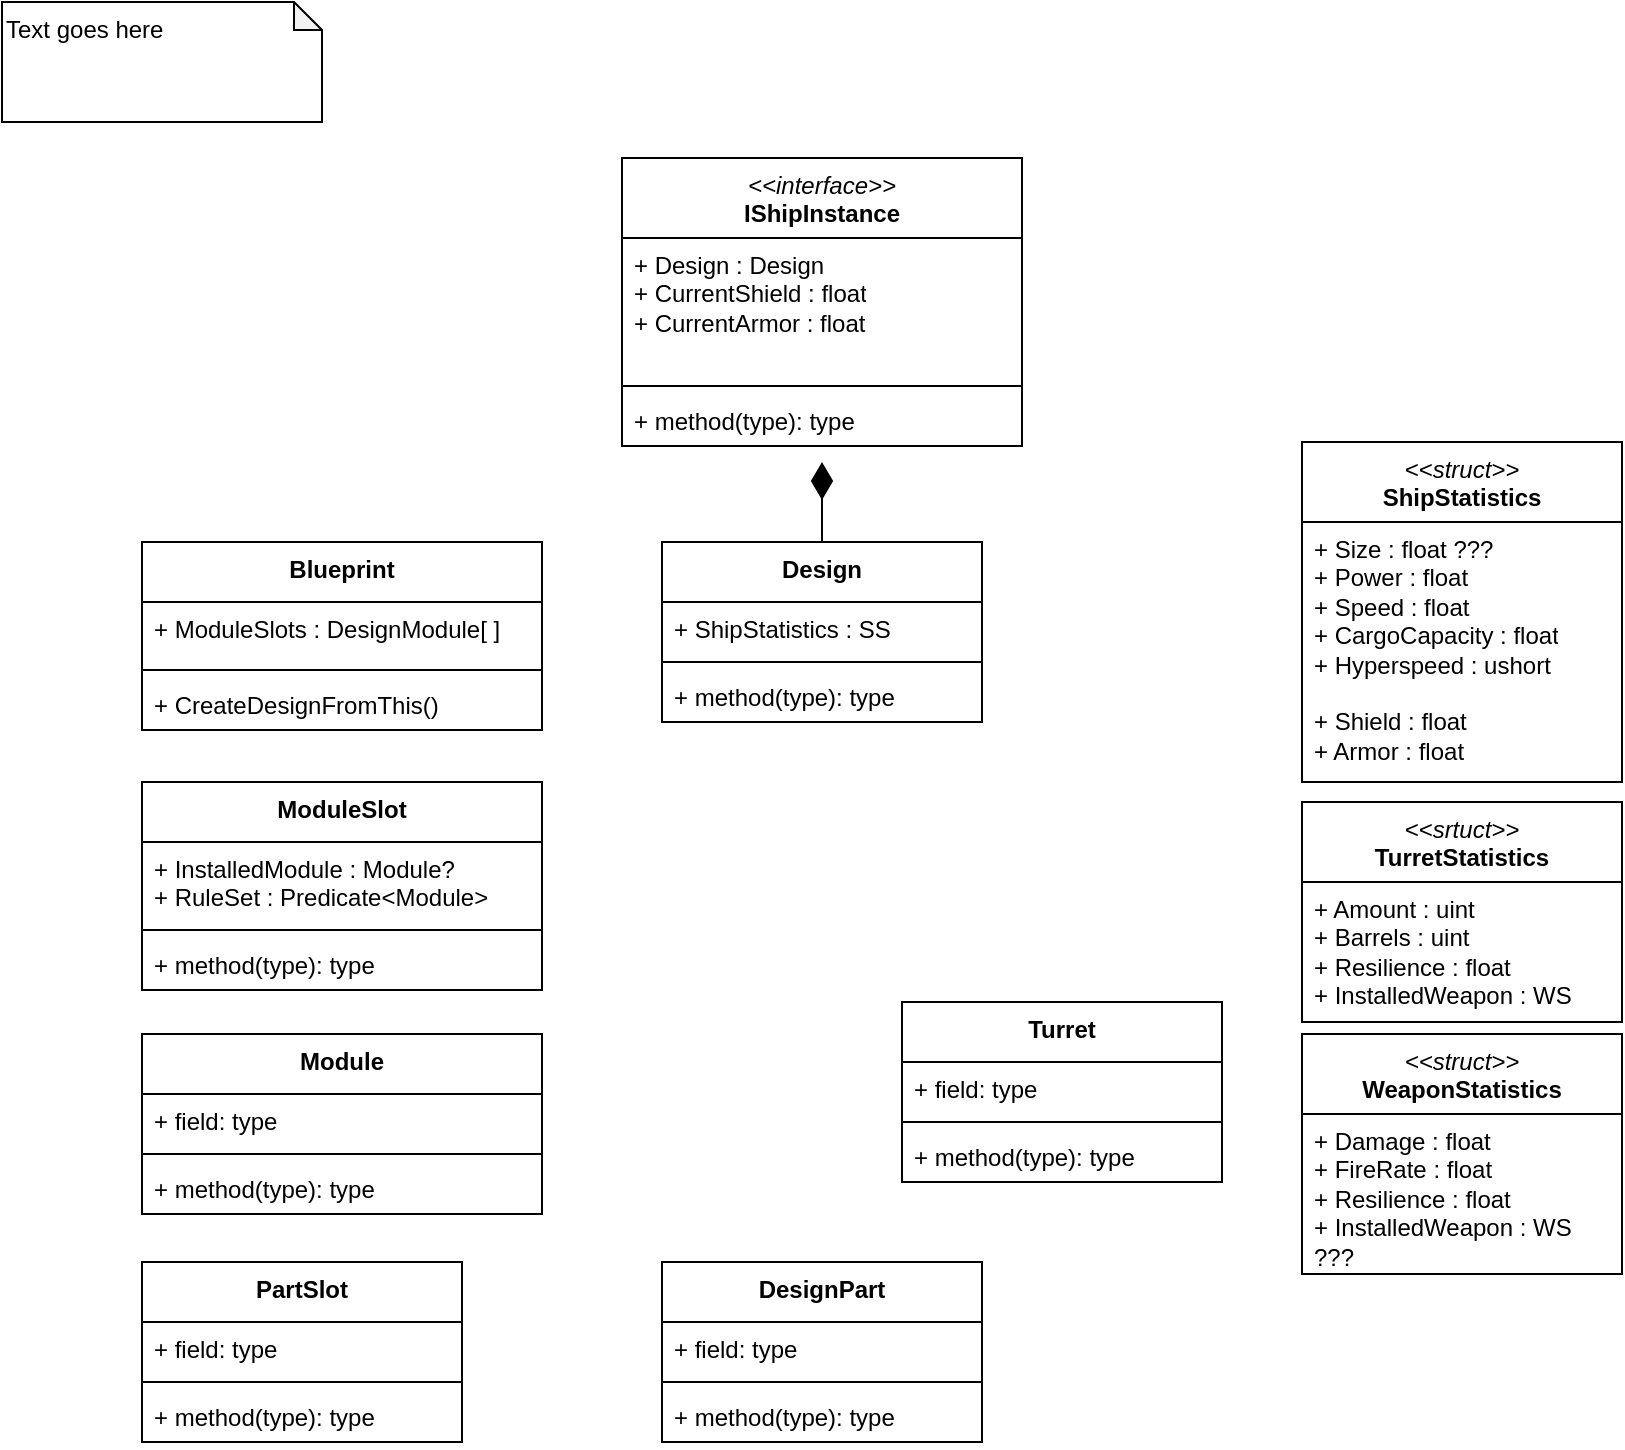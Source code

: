 <mxfile version="28.0.6">
  <diagram name="Ship" id="4XGalgaUki0WWX-APmtK">
    <mxGraphModel dx="1188" dy="708" grid="1" gridSize="10" guides="1" tooltips="1" connect="1" arrows="1" fold="1" page="1" pageScale="1" pageWidth="827" pageHeight="1169" math="0" shadow="0">
      <root>
        <mxCell id="0" />
        <mxCell id="1" parent="0" />
        <mxCell id="_HwJlLZRuKxdSKcJGYiC-1" value="Text goes here" style="shape=note;whiteSpace=wrap;html=1;backgroundOutline=1;darkOpacity=0.05;size=14;align=left;verticalAlign=top;" parent="1" vertex="1">
          <mxGeometry x="10" y="10" width="160" height="60" as="geometry" />
        </mxCell>
        <mxCell id="_HwJlLZRuKxdSKcJGYiC-2" value="&lt;div&gt;&lt;span style=&quot;font-weight: normal;&quot;&gt;&lt;i&gt;&amp;lt;&amp;lt;struct&amp;gt;&amp;gt;&lt;/i&gt;&lt;/span&gt;&lt;/div&gt;ShipStatistics" style="swimlane;fontStyle=1;align=center;verticalAlign=top;childLayout=stackLayout;horizontal=1;startSize=40;horizontalStack=0;resizeParent=1;resizeParentMax=0;resizeLast=0;collapsible=1;marginBottom=0;whiteSpace=wrap;html=1;labelBackgroundColor=none;" parent="1" vertex="1">
          <mxGeometry x="660" y="230" width="160" height="170" as="geometry" />
        </mxCell>
        <mxCell id="_HwJlLZRuKxdSKcJGYiC-3" value="&lt;div&gt;+ Size : float ???&lt;/div&gt;+ Power : float&lt;div&gt;+ Speed : float&lt;/div&gt;&lt;div&gt;+ CargoCapacity : float&lt;/div&gt;&lt;div&gt;+ Hyperspeed : ushort&lt;/div&gt;&lt;div&gt;&lt;br&gt;&lt;/div&gt;&lt;div&gt;+ Shield : float&lt;/div&gt;&lt;div&gt;+ Armor : float&lt;/div&gt;" style="text;strokeColor=none;fillColor=none;align=left;verticalAlign=top;spacingLeft=4;spacingRight=4;overflow=hidden;rotatable=0;points=[[0,0.5],[1,0.5]];portConstraint=eastwest;whiteSpace=wrap;html=1;labelBackgroundColor=none;" parent="_HwJlLZRuKxdSKcJGYiC-2" vertex="1">
          <mxGeometry y="40" width="160" height="130" as="geometry" />
        </mxCell>
        <mxCell id="_HwJlLZRuKxdSKcJGYiC-6" value="&lt;div&gt;&lt;span style=&quot;font-weight: normal;&quot;&gt;&lt;i&gt;&amp;lt;&amp;lt;interface&amp;gt;&amp;gt;&lt;/i&gt;&lt;/span&gt;&lt;/div&gt;IShipInstance" style="swimlane;fontStyle=1;align=center;verticalAlign=top;childLayout=stackLayout;horizontal=1;startSize=40;horizontalStack=0;resizeParent=1;resizeParentMax=0;resizeLast=0;collapsible=1;marginBottom=0;whiteSpace=wrap;html=1;labelBackgroundColor=none;" parent="1" vertex="1">
          <mxGeometry x="320" y="88" width="200" height="144" as="geometry" />
        </mxCell>
        <mxCell id="_HwJlLZRuKxdSKcJGYiC-7" value="+ Design : Design&lt;div&gt;+ CurrentShield : float&lt;/div&gt;&lt;div&gt;+ CurrentArmor : float&lt;/div&gt;&lt;div&gt;&lt;br&gt;&lt;/div&gt;" style="text;strokeColor=none;fillColor=none;align=left;verticalAlign=top;spacingLeft=4;spacingRight=4;overflow=hidden;rotatable=0;points=[[0,0.5],[1,0.5]];portConstraint=eastwest;whiteSpace=wrap;html=1;labelBackgroundColor=none;" parent="_HwJlLZRuKxdSKcJGYiC-6" vertex="1">
          <mxGeometry y="40" width="200" height="70" as="geometry" />
        </mxCell>
        <mxCell id="_HwJlLZRuKxdSKcJGYiC-8" value="" style="line;strokeWidth=1;fillColor=none;align=left;verticalAlign=middle;spacingTop=-1;spacingLeft=3;spacingRight=3;rotatable=0;labelPosition=right;points=[];portConstraint=eastwest;labelBackgroundColor=none;" parent="_HwJlLZRuKxdSKcJGYiC-6" vertex="1">
          <mxGeometry y="110" width="200" height="8" as="geometry" />
        </mxCell>
        <mxCell id="_HwJlLZRuKxdSKcJGYiC-9" value="+ method(type): type" style="text;strokeColor=none;fillColor=none;align=left;verticalAlign=top;spacingLeft=4;spacingRight=4;overflow=hidden;rotatable=0;points=[[0,0.5],[1,0.5]];portConstraint=eastwest;whiteSpace=wrap;html=1;labelBackgroundColor=none;" parent="_HwJlLZRuKxdSKcJGYiC-6" vertex="1">
          <mxGeometry y="118" width="200" height="26" as="geometry" />
        </mxCell>
        <mxCell id="BRI1bswwLX1v0UAcm1Bf-5" value="&lt;div&gt;&lt;span style=&quot;background-color: initial;&quot;&gt;Design&lt;/span&gt;&lt;br&gt;&lt;/div&gt;" style="swimlane;fontStyle=1;align=center;verticalAlign=top;childLayout=stackLayout;horizontal=1;startSize=30;horizontalStack=0;resizeParent=1;resizeParentMax=0;resizeLast=0;collapsible=1;marginBottom=0;whiteSpace=wrap;html=1;labelBackgroundColor=none;" parent="1" vertex="1">
          <mxGeometry x="340" y="280" width="160" height="90" as="geometry" />
        </mxCell>
        <mxCell id="BRI1bswwLX1v0UAcm1Bf-6" value="+ ShipStatistics : SS" style="text;strokeColor=none;fillColor=none;align=left;verticalAlign=top;spacingLeft=4;spacingRight=4;overflow=hidden;rotatable=0;points=[[0,0.5],[1,0.5]];portConstraint=eastwest;whiteSpace=wrap;html=1;labelBackgroundColor=none;" parent="BRI1bswwLX1v0UAcm1Bf-5" vertex="1">
          <mxGeometry y="30" width="160" height="26" as="geometry" />
        </mxCell>
        <mxCell id="BRI1bswwLX1v0UAcm1Bf-7" value="" style="line;strokeWidth=1;fillColor=none;align=left;verticalAlign=middle;spacingTop=-1;spacingLeft=3;spacingRight=3;rotatable=0;labelPosition=right;points=[];portConstraint=eastwest;labelBackgroundColor=none;" parent="BRI1bswwLX1v0UAcm1Bf-5" vertex="1">
          <mxGeometry y="56" width="160" height="8" as="geometry" />
        </mxCell>
        <mxCell id="BRI1bswwLX1v0UAcm1Bf-8" value="+ method(type): type" style="text;strokeColor=none;fillColor=none;align=left;verticalAlign=top;spacingLeft=4;spacingRight=4;overflow=hidden;rotatable=0;points=[[0,0.5],[1,0.5]];portConstraint=eastwest;whiteSpace=wrap;html=1;labelBackgroundColor=none;" parent="BRI1bswwLX1v0UAcm1Bf-5" vertex="1">
          <mxGeometry y="64" width="160" height="26" as="geometry" />
        </mxCell>
        <mxCell id="BRI1bswwLX1v0UAcm1Bf-9" value="&lt;div&gt;&lt;span style=&quot;background-color: initial;&quot;&gt;Blueprint&lt;/span&gt;&lt;br&gt;&lt;/div&gt;" style="swimlane;fontStyle=1;align=center;verticalAlign=top;childLayout=stackLayout;horizontal=1;startSize=30;horizontalStack=0;resizeParent=1;resizeParentMax=0;resizeLast=0;collapsible=1;marginBottom=0;whiteSpace=wrap;html=1;labelBackgroundColor=none;" parent="1" vertex="1">
          <mxGeometry x="80" y="280" width="200" height="94" as="geometry" />
        </mxCell>
        <mxCell id="BRI1bswwLX1v0UAcm1Bf-10" value="+ ModuleSlots : DesignModule[ ]" style="text;strokeColor=none;fillColor=none;align=left;verticalAlign=top;spacingLeft=4;spacingRight=4;overflow=hidden;rotatable=0;points=[[0,0.5],[1,0.5]];portConstraint=eastwest;whiteSpace=wrap;html=1;labelBackgroundColor=none;" parent="BRI1bswwLX1v0UAcm1Bf-9" vertex="1">
          <mxGeometry y="30" width="200" height="30" as="geometry" />
        </mxCell>
        <mxCell id="BRI1bswwLX1v0UAcm1Bf-11" value="" style="line;strokeWidth=1;fillColor=none;align=left;verticalAlign=middle;spacingTop=-1;spacingLeft=3;spacingRight=3;rotatable=0;labelPosition=right;points=[];portConstraint=eastwest;labelBackgroundColor=none;" parent="BRI1bswwLX1v0UAcm1Bf-9" vertex="1">
          <mxGeometry y="60" width="200" height="8" as="geometry" />
        </mxCell>
        <mxCell id="BRI1bswwLX1v0UAcm1Bf-12" value="+ CreateDesignFromThis()" style="text;strokeColor=none;fillColor=none;align=left;verticalAlign=top;spacingLeft=4;spacingRight=4;overflow=hidden;rotatable=0;points=[[0,0.5],[1,0.5]];portConstraint=eastwest;whiteSpace=wrap;html=1;labelBackgroundColor=none;" parent="BRI1bswwLX1v0UAcm1Bf-9" vertex="1">
          <mxGeometry y="68" width="200" height="26" as="geometry" />
        </mxCell>
        <mxCell id="BRI1bswwLX1v0UAcm1Bf-14" value="&lt;div&gt;&lt;span style=&quot;font-weight: normal;&quot;&gt;&lt;i&gt;&amp;lt;&amp;lt;srtuct&amp;gt;&amp;gt;&lt;/i&gt;&lt;/span&gt;&lt;/div&gt;TurretStatistics" style="swimlane;fontStyle=1;align=center;verticalAlign=top;childLayout=stackLayout;horizontal=1;startSize=40;horizontalStack=0;resizeParent=1;resizeParentMax=0;resizeLast=0;collapsible=1;marginBottom=0;whiteSpace=wrap;html=1;labelBackgroundColor=none;" parent="1" vertex="1">
          <mxGeometry x="660" y="410" width="160" height="110" as="geometry" />
        </mxCell>
        <mxCell id="BRI1bswwLX1v0UAcm1Bf-15" value="+ Amount : uint&lt;div&gt;+ Barrels : uint&lt;/div&gt;&lt;div&gt;+ Resilience : float&lt;/div&gt;&lt;div&gt;+ InstalledWeapon : WS&lt;/div&gt;" style="text;strokeColor=none;fillColor=none;align=left;verticalAlign=top;spacingLeft=4;spacingRight=4;overflow=hidden;rotatable=0;points=[[0,0.5],[1,0.5]];portConstraint=eastwest;whiteSpace=wrap;html=1;labelBackgroundColor=none;" parent="BRI1bswwLX1v0UAcm1Bf-14" vertex="1">
          <mxGeometry y="40" width="160" height="70" as="geometry" />
        </mxCell>
        <mxCell id="BRI1bswwLX1v0UAcm1Bf-18" value="&lt;div&gt;&lt;span style=&quot;font-weight: normal;&quot;&gt;&lt;i&gt;&amp;lt;&amp;lt;struct&amp;gt;&amp;gt;&lt;/i&gt;&lt;/span&gt;&lt;/div&gt;WeaponStatistics" style="swimlane;fontStyle=1;align=center;verticalAlign=top;childLayout=stackLayout;horizontal=1;startSize=40;horizontalStack=0;resizeParent=1;resizeParentMax=0;resizeLast=0;collapsible=1;marginBottom=0;whiteSpace=wrap;html=1;labelBackgroundColor=none;" parent="1" vertex="1">
          <mxGeometry x="660" y="526" width="160" height="120" as="geometry" />
        </mxCell>
        <mxCell id="BRI1bswwLX1v0UAcm1Bf-19" value="+ Damage : float&lt;div&gt;+ FireRate : float&lt;/div&gt;&lt;div&gt;+ Resilience : float&lt;/div&gt;&lt;div&gt;+ InstalledWeapon : WS ???&lt;/div&gt;" style="text;strokeColor=none;fillColor=none;align=left;verticalAlign=top;spacingLeft=4;spacingRight=4;overflow=hidden;rotatable=0;points=[[0,0.5],[1,0.5]];portConstraint=eastwest;whiteSpace=wrap;html=1;labelBackgroundColor=none;" parent="BRI1bswwLX1v0UAcm1Bf-18" vertex="1">
          <mxGeometry y="40" width="160" height="80" as="geometry" />
        </mxCell>
        <mxCell id="BRI1bswwLX1v0UAcm1Bf-23" value="&lt;div&gt;&lt;span style=&quot;background-color: initial;&quot;&gt;ModuleSlot&lt;/span&gt;&lt;br&gt;&lt;/div&gt;" style="swimlane;fontStyle=1;align=center;verticalAlign=top;childLayout=stackLayout;horizontal=1;startSize=30;horizontalStack=0;resizeParent=1;resizeParentMax=0;resizeLast=0;collapsible=1;marginBottom=0;whiteSpace=wrap;html=1;labelBackgroundColor=none;" parent="1" vertex="1">
          <mxGeometry x="80" y="400" width="200" height="104" as="geometry" />
        </mxCell>
        <mxCell id="BRI1bswwLX1v0UAcm1Bf-24" value="+ InstalledModule : Module?&lt;div&gt;+ RuleSet : Predicate&amp;lt;Module&amp;gt;&lt;/div&gt;" style="text;strokeColor=none;fillColor=none;align=left;verticalAlign=top;spacingLeft=4;spacingRight=4;overflow=hidden;rotatable=0;points=[[0,0.5],[1,0.5]];portConstraint=eastwest;whiteSpace=wrap;html=1;labelBackgroundColor=none;" parent="BRI1bswwLX1v0UAcm1Bf-23" vertex="1">
          <mxGeometry y="30" width="200" height="40" as="geometry" />
        </mxCell>
        <mxCell id="BRI1bswwLX1v0UAcm1Bf-25" value="" style="line;strokeWidth=1;fillColor=none;align=left;verticalAlign=middle;spacingTop=-1;spacingLeft=3;spacingRight=3;rotatable=0;labelPosition=right;points=[];portConstraint=eastwest;labelBackgroundColor=none;" parent="BRI1bswwLX1v0UAcm1Bf-23" vertex="1">
          <mxGeometry y="70" width="200" height="8" as="geometry" />
        </mxCell>
        <mxCell id="BRI1bswwLX1v0UAcm1Bf-26" value="+ method(type): type" style="text;strokeColor=none;fillColor=none;align=left;verticalAlign=top;spacingLeft=4;spacingRight=4;overflow=hidden;rotatable=0;points=[[0,0.5],[1,0.5]];portConstraint=eastwest;whiteSpace=wrap;html=1;labelBackgroundColor=none;" parent="BRI1bswwLX1v0UAcm1Bf-23" vertex="1">
          <mxGeometry y="78" width="200" height="26" as="geometry" />
        </mxCell>
        <mxCell id="BRI1bswwLX1v0UAcm1Bf-27" value="&lt;div&gt;&lt;span style=&quot;background-color: initial;&quot;&gt;Module&lt;/span&gt;&lt;br&gt;&lt;/div&gt;" style="swimlane;fontStyle=1;align=center;verticalAlign=top;childLayout=stackLayout;horizontal=1;startSize=30;horizontalStack=0;resizeParent=1;resizeParentMax=0;resizeLast=0;collapsible=1;marginBottom=0;whiteSpace=wrap;html=1;labelBackgroundColor=none;" parent="1" vertex="1">
          <mxGeometry x="80" y="526" width="200" height="90" as="geometry" />
        </mxCell>
        <mxCell id="BRI1bswwLX1v0UAcm1Bf-28" value="+ field: type" style="text;strokeColor=none;fillColor=none;align=left;verticalAlign=top;spacingLeft=4;spacingRight=4;overflow=hidden;rotatable=0;points=[[0,0.5],[1,0.5]];portConstraint=eastwest;whiteSpace=wrap;html=1;labelBackgroundColor=none;" parent="BRI1bswwLX1v0UAcm1Bf-27" vertex="1">
          <mxGeometry y="30" width="200" height="26" as="geometry" />
        </mxCell>
        <mxCell id="BRI1bswwLX1v0UAcm1Bf-29" value="" style="line;strokeWidth=1;fillColor=none;align=left;verticalAlign=middle;spacingTop=-1;spacingLeft=3;spacingRight=3;rotatable=0;labelPosition=right;points=[];portConstraint=eastwest;labelBackgroundColor=none;" parent="BRI1bswwLX1v0UAcm1Bf-27" vertex="1">
          <mxGeometry y="56" width="200" height="8" as="geometry" />
        </mxCell>
        <mxCell id="BRI1bswwLX1v0UAcm1Bf-30" value="+ method(type): type" style="text;strokeColor=none;fillColor=none;align=left;verticalAlign=top;spacingLeft=4;spacingRight=4;overflow=hidden;rotatable=0;points=[[0,0.5],[1,0.5]];portConstraint=eastwest;whiteSpace=wrap;html=1;labelBackgroundColor=none;" parent="BRI1bswwLX1v0UAcm1Bf-27" vertex="1">
          <mxGeometry y="64" width="200" height="26" as="geometry" />
        </mxCell>
        <mxCell id="9RKp5jc2lL5GIi_sGf6J-5" value="" style="endArrow=diamondThin;html=1;rounded=0;endFill=1;endSize=16;exitX=0.5;exitY=0;exitDx=0;exitDy=0;" edge="1" parent="1" source="BRI1bswwLX1v0UAcm1Bf-5">
          <mxGeometry width="50" height="50" relative="1" as="geometry">
            <mxPoint x="430" y="280" as="sourcePoint" />
            <mxPoint x="420" y="240" as="targetPoint" />
            <Array as="points" />
          </mxGeometry>
        </mxCell>
        <mxCell id="9RKp5jc2lL5GIi_sGf6J-6" value="PartSlot" style="swimlane;fontStyle=1;align=center;verticalAlign=top;childLayout=stackLayout;horizontal=1;startSize=30;horizontalStack=0;resizeParent=1;resizeParentMax=0;resizeLast=0;collapsible=1;marginBottom=0;whiteSpace=wrap;html=1;labelBackgroundColor=none;" vertex="1" parent="1">
          <mxGeometry x="80" y="640" width="160" height="90" as="geometry" />
        </mxCell>
        <mxCell id="9RKp5jc2lL5GIi_sGf6J-7" value="+ field: type" style="text;strokeColor=none;fillColor=none;align=left;verticalAlign=top;spacingLeft=4;spacingRight=4;overflow=hidden;rotatable=0;points=[[0,0.5],[1,0.5]];portConstraint=eastwest;whiteSpace=wrap;html=1;labelBackgroundColor=none;" vertex="1" parent="9RKp5jc2lL5GIi_sGf6J-6">
          <mxGeometry y="30" width="160" height="26" as="geometry" />
        </mxCell>
        <mxCell id="9RKp5jc2lL5GIi_sGf6J-8" value="" style="line;strokeWidth=1;fillColor=none;align=left;verticalAlign=middle;spacingTop=-1;spacingLeft=3;spacingRight=3;rotatable=0;labelPosition=right;points=[];portConstraint=eastwest;labelBackgroundColor=none;" vertex="1" parent="9RKp5jc2lL5GIi_sGf6J-6">
          <mxGeometry y="56" width="160" height="8" as="geometry" />
        </mxCell>
        <mxCell id="9RKp5jc2lL5GIi_sGf6J-9" value="+ method(type): type" style="text;strokeColor=none;fillColor=none;align=left;verticalAlign=top;spacingLeft=4;spacingRight=4;overflow=hidden;rotatable=0;points=[[0,0.5],[1,0.5]];portConstraint=eastwest;whiteSpace=wrap;html=1;labelBackgroundColor=none;" vertex="1" parent="9RKp5jc2lL5GIi_sGf6J-6">
          <mxGeometry y="64" width="160" height="26" as="geometry" />
        </mxCell>
        <mxCell id="9RKp5jc2lL5GIi_sGf6J-10" value="&lt;div&gt;DesignPart&lt;/div&gt;" style="swimlane;fontStyle=1;align=center;verticalAlign=top;childLayout=stackLayout;horizontal=1;startSize=30;horizontalStack=0;resizeParent=1;resizeParentMax=0;resizeLast=0;collapsible=1;marginBottom=0;whiteSpace=wrap;html=1;labelBackgroundColor=none;" vertex="1" parent="1">
          <mxGeometry x="340" y="640" width="160" height="90" as="geometry" />
        </mxCell>
        <mxCell id="9RKp5jc2lL5GIi_sGf6J-11" value="+ field: type" style="text;strokeColor=none;fillColor=none;align=left;verticalAlign=top;spacingLeft=4;spacingRight=4;overflow=hidden;rotatable=0;points=[[0,0.5],[1,0.5]];portConstraint=eastwest;whiteSpace=wrap;html=1;labelBackgroundColor=none;" vertex="1" parent="9RKp5jc2lL5GIi_sGf6J-10">
          <mxGeometry y="30" width="160" height="26" as="geometry" />
        </mxCell>
        <mxCell id="9RKp5jc2lL5GIi_sGf6J-12" value="" style="line;strokeWidth=1;fillColor=none;align=left;verticalAlign=middle;spacingTop=-1;spacingLeft=3;spacingRight=3;rotatable=0;labelPosition=right;points=[];portConstraint=eastwest;labelBackgroundColor=none;" vertex="1" parent="9RKp5jc2lL5GIi_sGf6J-10">
          <mxGeometry y="56" width="160" height="8" as="geometry" />
        </mxCell>
        <mxCell id="9RKp5jc2lL5GIi_sGf6J-13" value="+ method(type): type" style="text;strokeColor=none;fillColor=none;align=left;verticalAlign=top;spacingLeft=4;spacingRight=4;overflow=hidden;rotatable=0;points=[[0,0.5],[1,0.5]];portConstraint=eastwest;whiteSpace=wrap;html=1;labelBackgroundColor=none;" vertex="1" parent="9RKp5jc2lL5GIi_sGf6J-10">
          <mxGeometry y="64" width="160" height="26" as="geometry" />
        </mxCell>
        <mxCell id="9RKp5jc2lL5GIi_sGf6J-14" value="&lt;div&gt;&lt;span style=&quot;background-color: initial;&quot;&gt;Turret&lt;/span&gt;&lt;br&gt;&lt;/div&gt;" style="swimlane;fontStyle=1;align=center;verticalAlign=top;childLayout=stackLayout;horizontal=1;startSize=30;horizontalStack=0;resizeParent=1;resizeParentMax=0;resizeLast=0;collapsible=1;marginBottom=0;whiteSpace=wrap;html=1;labelBackgroundColor=none;" vertex="1" parent="1">
          <mxGeometry x="460" y="510" width="160" height="90" as="geometry" />
        </mxCell>
        <mxCell id="9RKp5jc2lL5GIi_sGf6J-15" value="+ field: type" style="text;strokeColor=none;fillColor=none;align=left;verticalAlign=top;spacingLeft=4;spacingRight=4;overflow=hidden;rotatable=0;points=[[0,0.5],[1,0.5]];portConstraint=eastwest;whiteSpace=wrap;html=1;labelBackgroundColor=none;" vertex="1" parent="9RKp5jc2lL5GIi_sGf6J-14">
          <mxGeometry y="30" width="160" height="26" as="geometry" />
        </mxCell>
        <mxCell id="9RKp5jc2lL5GIi_sGf6J-16" value="" style="line;strokeWidth=1;fillColor=none;align=left;verticalAlign=middle;spacingTop=-1;spacingLeft=3;spacingRight=3;rotatable=0;labelPosition=right;points=[];portConstraint=eastwest;labelBackgroundColor=none;" vertex="1" parent="9RKp5jc2lL5GIi_sGf6J-14">
          <mxGeometry y="56" width="160" height="8" as="geometry" />
        </mxCell>
        <mxCell id="9RKp5jc2lL5GIi_sGf6J-17" value="+ method(type): type" style="text;strokeColor=none;fillColor=none;align=left;verticalAlign=top;spacingLeft=4;spacingRight=4;overflow=hidden;rotatable=0;points=[[0,0.5],[1,0.5]];portConstraint=eastwest;whiteSpace=wrap;html=1;labelBackgroundColor=none;" vertex="1" parent="9RKp5jc2lL5GIi_sGf6J-14">
          <mxGeometry y="64" width="160" height="26" as="geometry" />
        </mxCell>
      </root>
    </mxGraphModel>
  </diagram>
</mxfile>
